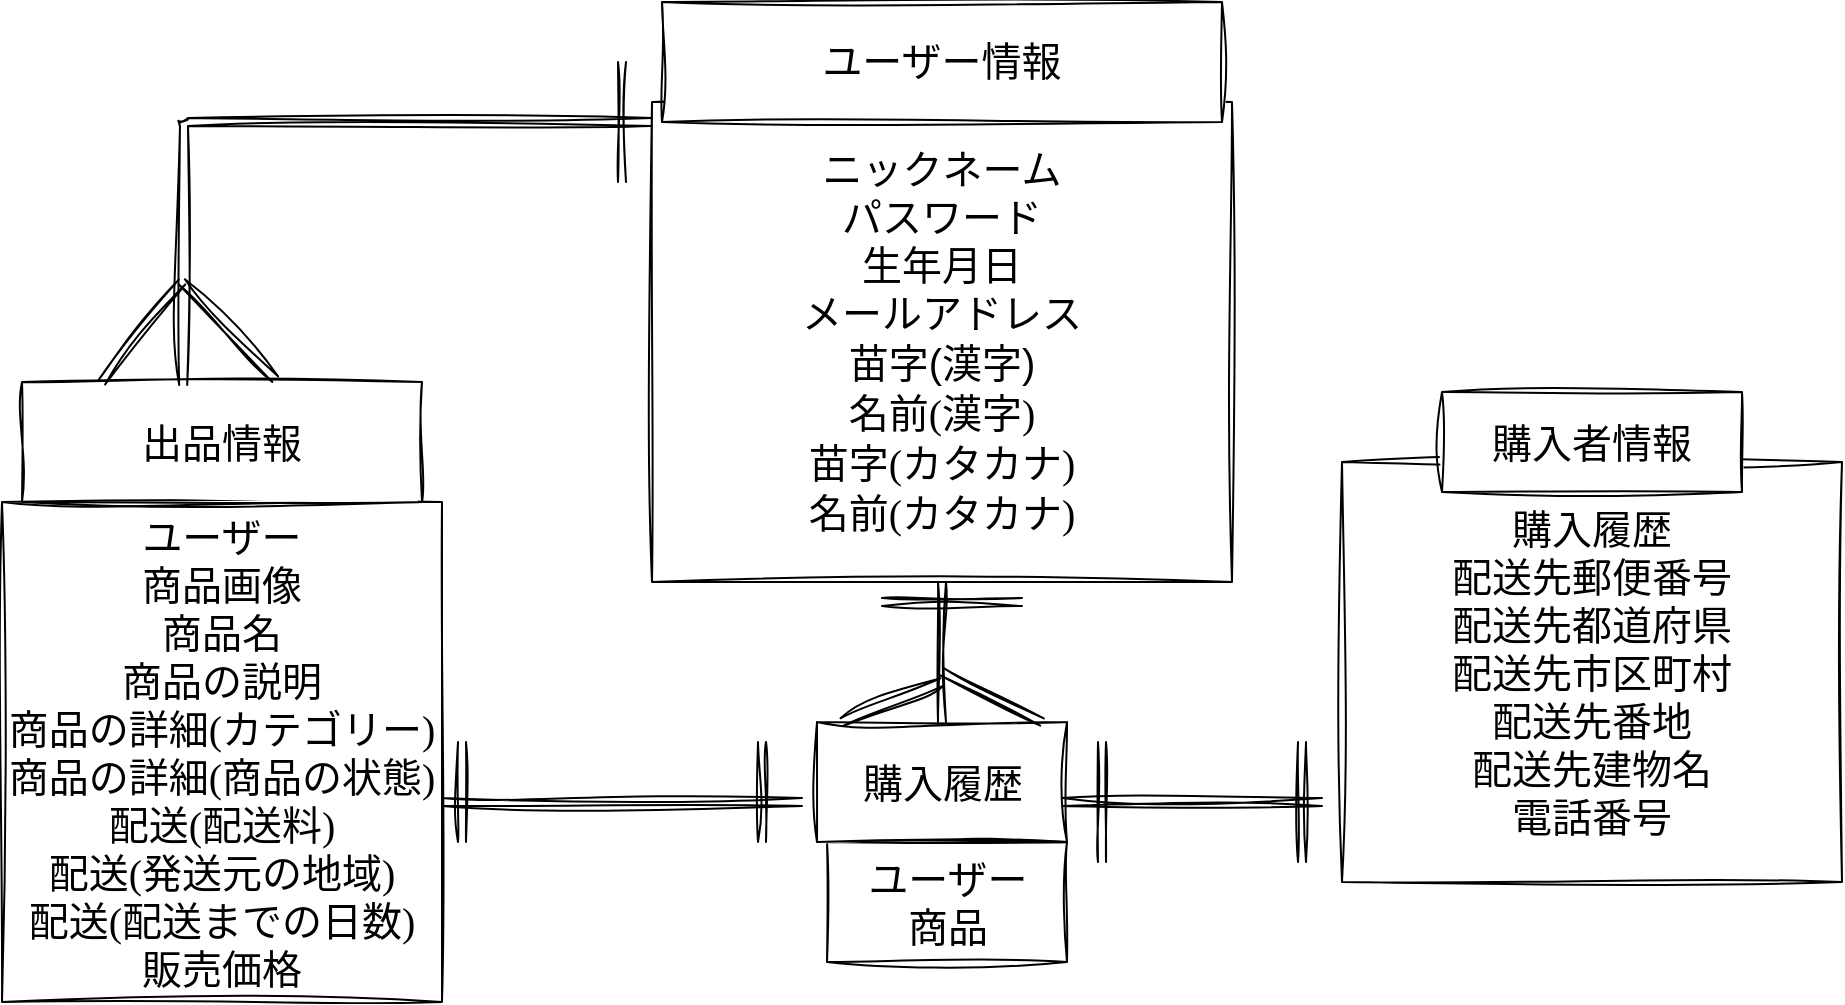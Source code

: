 <mxfile>
    <diagram id="cO_f-TR4pbGXCJkTjhEt" name="ページ1">
        <mxGraphModel dx="381" dy="274" grid="1" gridSize="10" guides="1" tooltips="1" connect="1" arrows="1" fold="1" page="1" pageScale="1" pageWidth="827" pageHeight="1169" math="0" shadow="0">
            <root>
                <mxCell id="0"/>
                <mxCell id="1" parent="0"/>
                <mxCell id="61" value="ニックネーム&lt;br&gt;パスワード&lt;br&gt;生年月日&lt;br&gt;メールアドレス&lt;br&gt;&lt;span style=&quot;background-color: initial;&quot;&gt;苗字&lt;/span&gt;&lt;font style=&quot;background-color: initial;&quot; face=&quot;Helvetica&quot;&gt;(漢字)&lt;/font&gt;&lt;br&gt;名前&lt;font face=&quot;Garamond&quot;&gt;(漢字)&lt;/font&gt;&lt;br&gt;苗字&lt;font face=&quot;Garamond&quot;&gt;(カタカナ)&lt;/font&gt;&lt;br&gt;名前&lt;font face=&quot;Garamond&quot;&gt;(カタカナ)&lt;br&gt;&lt;/font&gt;" style="whiteSpace=wrap;html=1;labelBackgroundColor=none;sketch=1;hachureGap=4;jiggle=2;curveFitting=1;fontFamily=Architects Daughter;fontSource=https%3A%2F%2Ffonts.googleapis.com%2Fcss%3Ffamily%3DArchitects%2BDaughter;fontSize=20;" vertex="1" parent="1">
                    <mxGeometry x="345" y="50" width="290" height="240" as="geometry"/>
                </mxCell>
                <mxCell id="65" value="ユーザー情報" style="whiteSpace=wrap;html=1;labelBackgroundColor=none;sketch=1;hachureGap=4;jiggle=2;curveFitting=1;fontFamily=Architects Daughter;fontSource=https%3A%2F%2Ffonts.googleapis.com%2Fcss%3Ffamily%3DArchitects%2BDaughter;fontSize=20;" vertex="1" parent="1">
                    <mxGeometry x="350" width="280" height="60" as="geometry"/>
                </mxCell>
                <mxCell id="66" value="購入履歴&lt;br&gt;配送先郵便番号&lt;br&gt;配送先都道府県&lt;br&gt;配送先市区町村&lt;br&gt;配送先番地&lt;br&gt;配送先建物名&lt;br&gt;電話番号" style="whiteSpace=wrap;html=1;labelBackgroundColor=none;sketch=1;hachureGap=4;jiggle=2;curveFitting=1;fontFamily=Garamond;fontSize=20;" vertex="1" parent="1">
                    <mxGeometry x="690" y="230" width="250" height="210" as="geometry"/>
                </mxCell>
                <mxCell id="67" value="購入者情報" style="whiteSpace=wrap;html=1;labelBackgroundColor=none;sketch=1;hachureGap=4;jiggle=2;curveFitting=1;fontFamily=Garamond;fontSize=20;" vertex="1" parent="1">
                    <mxGeometry x="740" y="195" width="150" height="50" as="geometry"/>
                </mxCell>
                <mxCell id="68" value="ユーザー&lt;br&gt;商品画像&lt;br&gt;商品名&lt;br&gt;商品の説明&lt;br&gt;商品の詳細(カテゴリー)&lt;br&gt;商品の詳細(商品の状態)&lt;br&gt;配送(配送料)&lt;br&gt;配送(発送元の地域)&lt;br&gt;配送(配送までの日数)&lt;br&gt;販売価格" style="whiteSpace=wrap;html=1;labelBackgroundColor=none;sketch=1;hachureGap=4;jiggle=2;curveFitting=1;fontFamily=Garamond;fontSize=20;" vertex="1" parent="1">
                    <mxGeometry x="20" y="250" width="220" height="250" as="geometry"/>
                </mxCell>
                <mxCell id="69" value="ユーザー&lt;br&gt;商品" style="whiteSpace=wrap;html=1;labelBackgroundColor=none;sketch=1;hachureGap=4;jiggle=2;curveFitting=1;fontFamily=Garamond;fontSize=20;" vertex="1" parent="1">
                    <mxGeometry x="432.5" y="420" width="120" height="60" as="geometry"/>
                </mxCell>
                <mxCell id="70" value="購入履歴" style="whiteSpace=wrap;html=1;labelBackgroundColor=none;sketch=1;hachureGap=4;jiggle=2;curveFitting=1;fontFamily=Garamond;fontSize=20;" vertex="1" parent="1">
                    <mxGeometry x="427.5" y="360" width="125" height="60" as="geometry"/>
                </mxCell>
                <mxCell id="71" value="出品情報" style="whiteSpace=wrap;html=1;labelBackgroundColor=none;sketch=1;hachureGap=4;jiggle=2;curveFitting=1;fontFamily=Garamond;fontSize=20;" vertex="1" parent="1">
                    <mxGeometry x="30" y="190" width="200" height="60" as="geometry"/>
                </mxCell>
                <mxCell id="86" value="" style="edgeStyle=none;orthogonalLoop=1;jettySize=auto;html=1;sketch=1;hachureGap=4;jiggle=2;curveFitting=1;fontFamily=Garamond;fontSize=16;shape=link;exitX=0.403;exitY=0.025;exitDx=0;exitDy=0;exitPerimeter=0;targetPerimeterSpacing=1;sourcePerimeterSpacing=1;" edge="1" parent="1" source="71">
                    <mxGeometry width="80" relative="1" as="geometry">
                        <mxPoint x="140" y="60" as="sourcePoint"/>
                        <mxPoint x="345" y="60" as="targetPoint"/>
                        <Array as="points">
                            <mxPoint x="111" y="60"/>
                        </Array>
                    </mxGeometry>
                </mxCell>
                <mxCell id="88" value="" style="edgeStyle=none;orthogonalLoop=1;jettySize=auto;html=1;sketch=1;hachureGap=4;jiggle=2;curveFitting=1;fontFamily=Garamond;fontSize=16;shape=link;" edge="1" parent="1">
                    <mxGeometry width="80" relative="1" as="geometry">
                        <mxPoint x="240" y="400" as="sourcePoint"/>
                        <mxPoint x="420" y="400" as="targetPoint"/>
                        <Array as="points"/>
                    </mxGeometry>
                </mxCell>
                <mxCell id="89" value="" style="edgeStyle=none;orthogonalLoop=1;jettySize=auto;html=1;sketch=1;hachureGap=4;jiggle=2;curveFitting=1;fontFamily=Garamond;fontSize=16;shape=link;" edge="1" parent="1">
                    <mxGeometry width="80" relative="1" as="geometry">
                        <mxPoint x="550" y="400" as="sourcePoint"/>
                        <mxPoint x="680" y="400" as="targetPoint"/>
                        <Array as="points"/>
                    </mxGeometry>
                </mxCell>
                <mxCell id="90" value="" style="edgeStyle=none;orthogonalLoop=1;jettySize=auto;html=1;sketch=1;hachureGap=4;jiggle=2;curveFitting=1;fontFamily=Garamond;fontSize=16;shape=link;" edge="1" parent="1" source="61" target="70">
                    <mxGeometry width="80" relative="1" as="geometry">
                        <mxPoint x="480" y="310" as="sourcePoint"/>
                        <mxPoint x="540" y="320" as="targetPoint"/>
                        <Array as="points"/>
                    </mxGeometry>
                </mxCell>
                <mxCell id="93" value="" style="edgeStyle=none;orthogonalLoop=1;jettySize=auto;html=1;sketch=1;hachureGap=4;jiggle=2;curveFitting=1;fontFamily=Garamond;fontSize=16;sourcePerimeterSpacing=1;targetPerimeterSpacing=1;shape=link;" edge="1" parent="1">
                    <mxGeometry width="80" relative="1" as="geometry">
                        <mxPoint x="460" y="300" as="sourcePoint"/>
                        <mxPoint x="530" y="300" as="targetPoint"/>
                        <Array as="points"/>
                    </mxGeometry>
                </mxCell>
                <mxCell id="94" value="" style="edgeStyle=none;orthogonalLoop=1;jettySize=auto;html=1;sketch=1;hachureGap=4;jiggle=2;curveFitting=1;fontFamily=Garamond;fontSize=16;sourcePerimeterSpacing=1;targetPerimeterSpacing=1;shape=link;" edge="1" parent="1">
                    <mxGeometry width="80" relative="1" as="geometry">
                        <mxPoint x="490" y="340" as="sourcePoint"/>
                        <mxPoint x="440" y="360" as="targetPoint"/>
                        <Array as="points"/>
                    </mxGeometry>
                </mxCell>
                <mxCell id="95" value="" style="edgeStyle=none;orthogonalLoop=1;jettySize=auto;html=1;sketch=1;hachureGap=4;jiggle=2;curveFitting=1;fontFamily=Garamond;fontSize=16;sourcePerimeterSpacing=1;targetPerimeterSpacing=1;shape=link;entryX=0.9;entryY=0;entryDx=0;entryDy=0;entryPerimeter=0;" edge="1" parent="1" target="70">
                    <mxGeometry width="80" relative="1" as="geometry">
                        <mxPoint x="490" y="334.86" as="sourcePoint"/>
                        <mxPoint x="540" y="350" as="targetPoint"/>
                        <Array as="points"/>
                    </mxGeometry>
                </mxCell>
                <mxCell id="96" value="" style="edgeStyle=none;orthogonalLoop=1;jettySize=auto;html=1;sketch=1;hachureGap=4;jiggle=2;curveFitting=1;fontFamily=Garamond;fontSize=16;sourcePerimeterSpacing=1;targetPerimeterSpacing=1;shape=link;" edge="1" parent="1">
                    <mxGeometry width="80" relative="1" as="geometry">
                        <mxPoint x="400" y="370" as="sourcePoint"/>
                        <mxPoint x="400" y="420" as="targetPoint"/>
                        <Array as="points"/>
                    </mxGeometry>
                </mxCell>
                <mxCell id="98" value="" style="edgeStyle=none;orthogonalLoop=1;jettySize=auto;html=1;sketch=1;hachureGap=4;jiggle=2;curveFitting=1;fontFamily=Garamond;fontSize=16;sourcePerimeterSpacing=1;targetPerimeterSpacing=1;shape=link;" edge="1" parent="1">
                    <mxGeometry width="80" relative="1" as="geometry">
                        <mxPoint x="250" y="420" as="sourcePoint"/>
                        <mxPoint x="250" y="370" as="targetPoint"/>
                        <Array as="points"/>
                    </mxGeometry>
                </mxCell>
                <mxCell id="99" value="" style="edgeStyle=none;orthogonalLoop=1;jettySize=auto;html=1;sketch=1;hachureGap=4;jiggle=2;curveFitting=1;fontFamily=Garamond;fontSize=16;sourcePerimeterSpacing=1;targetPerimeterSpacing=1;shape=link;" edge="1" parent="1">
                    <mxGeometry width="80" relative="1" as="geometry">
                        <mxPoint x="570" y="430" as="sourcePoint"/>
                        <mxPoint x="570" y="370" as="targetPoint"/>
                        <Array as="points"/>
                    </mxGeometry>
                </mxCell>
                <mxCell id="100" value="" style="edgeStyle=none;orthogonalLoop=1;jettySize=auto;html=1;sketch=1;hachureGap=4;jiggle=2;curveFitting=1;fontFamily=Garamond;fontSize=16;sourcePerimeterSpacing=1;targetPerimeterSpacing=1;shape=link;" edge="1" parent="1">
                    <mxGeometry width="80" relative="1" as="geometry">
                        <mxPoint x="670" y="430" as="sourcePoint"/>
                        <mxPoint x="670" y="370" as="targetPoint"/>
                        <Array as="points"/>
                    </mxGeometry>
                </mxCell>
                <mxCell id="101" value="" style="edgeStyle=none;orthogonalLoop=1;jettySize=auto;html=1;sketch=1;hachureGap=4;jiggle=2;curveFitting=1;fontFamily=Garamond;fontSize=16;sourcePerimeterSpacing=1;targetPerimeterSpacing=1;shape=link;" edge="1" parent="1">
                    <mxGeometry width="80" relative="1" as="geometry">
                        <mxPoint x="330" y="90" as="sourcePoint"/>
                        <mxPoint x="330" y="30" as="targetPoint"/>
                        <Array as="points"/>
                    </mxGeometry>
                </mxCell>
                <mxCell id="102" value="" style="edgeStyle=none;orthogonalLoop=1;jettySize=auto;html=1;sketch=1;hachureGap=4;jiggle=2;curveFitting=1;fontFamily=Garamond;fontSize=16;sourcePerimeterSpacing=1;targetPerimeterSpacing=1;shape=link;" edge="1" parent="1">
                    <mxGeometry width="80" relative="1" as="geometry">
                        <mxPoint x="70" y="190" as="sourcePoint"/>
                        <mxPoint x="110" y="140" as="targetPoint"/>
                        <Array as="points"/>
                    </mxGeometry>
                </mxCell>
                <mxCell id="103" value="" style="edgeStyle=none;orthogonalLoop=1;jettySize=auto;html=1;sketch=1;hachureGap=4;jiggle=2;curveFitting=1;fontFamily=Garamond;fontSize=16;sourcePerimeterSpacing=1;targetPerimeterSpacing=1;shape=link;entryX=0.633;entryY=-0.024;entryDx=0;entryDy=0;entryPerimeter=0;" edge="1" parent="1" target="71">
                    <mxGeometry width="80" relative="1" as="geometry">
                        <mxPoint x="110" y="140" as="sourcePoint"/>
                        <mxPoint x="160" y="180" as="targetPoint"/>
                        <Array as="points"/>
                    </mxGeometry>
                </mxCell>
            </root>
        </mxGraphModel>
    </diagram>
</mxfile>